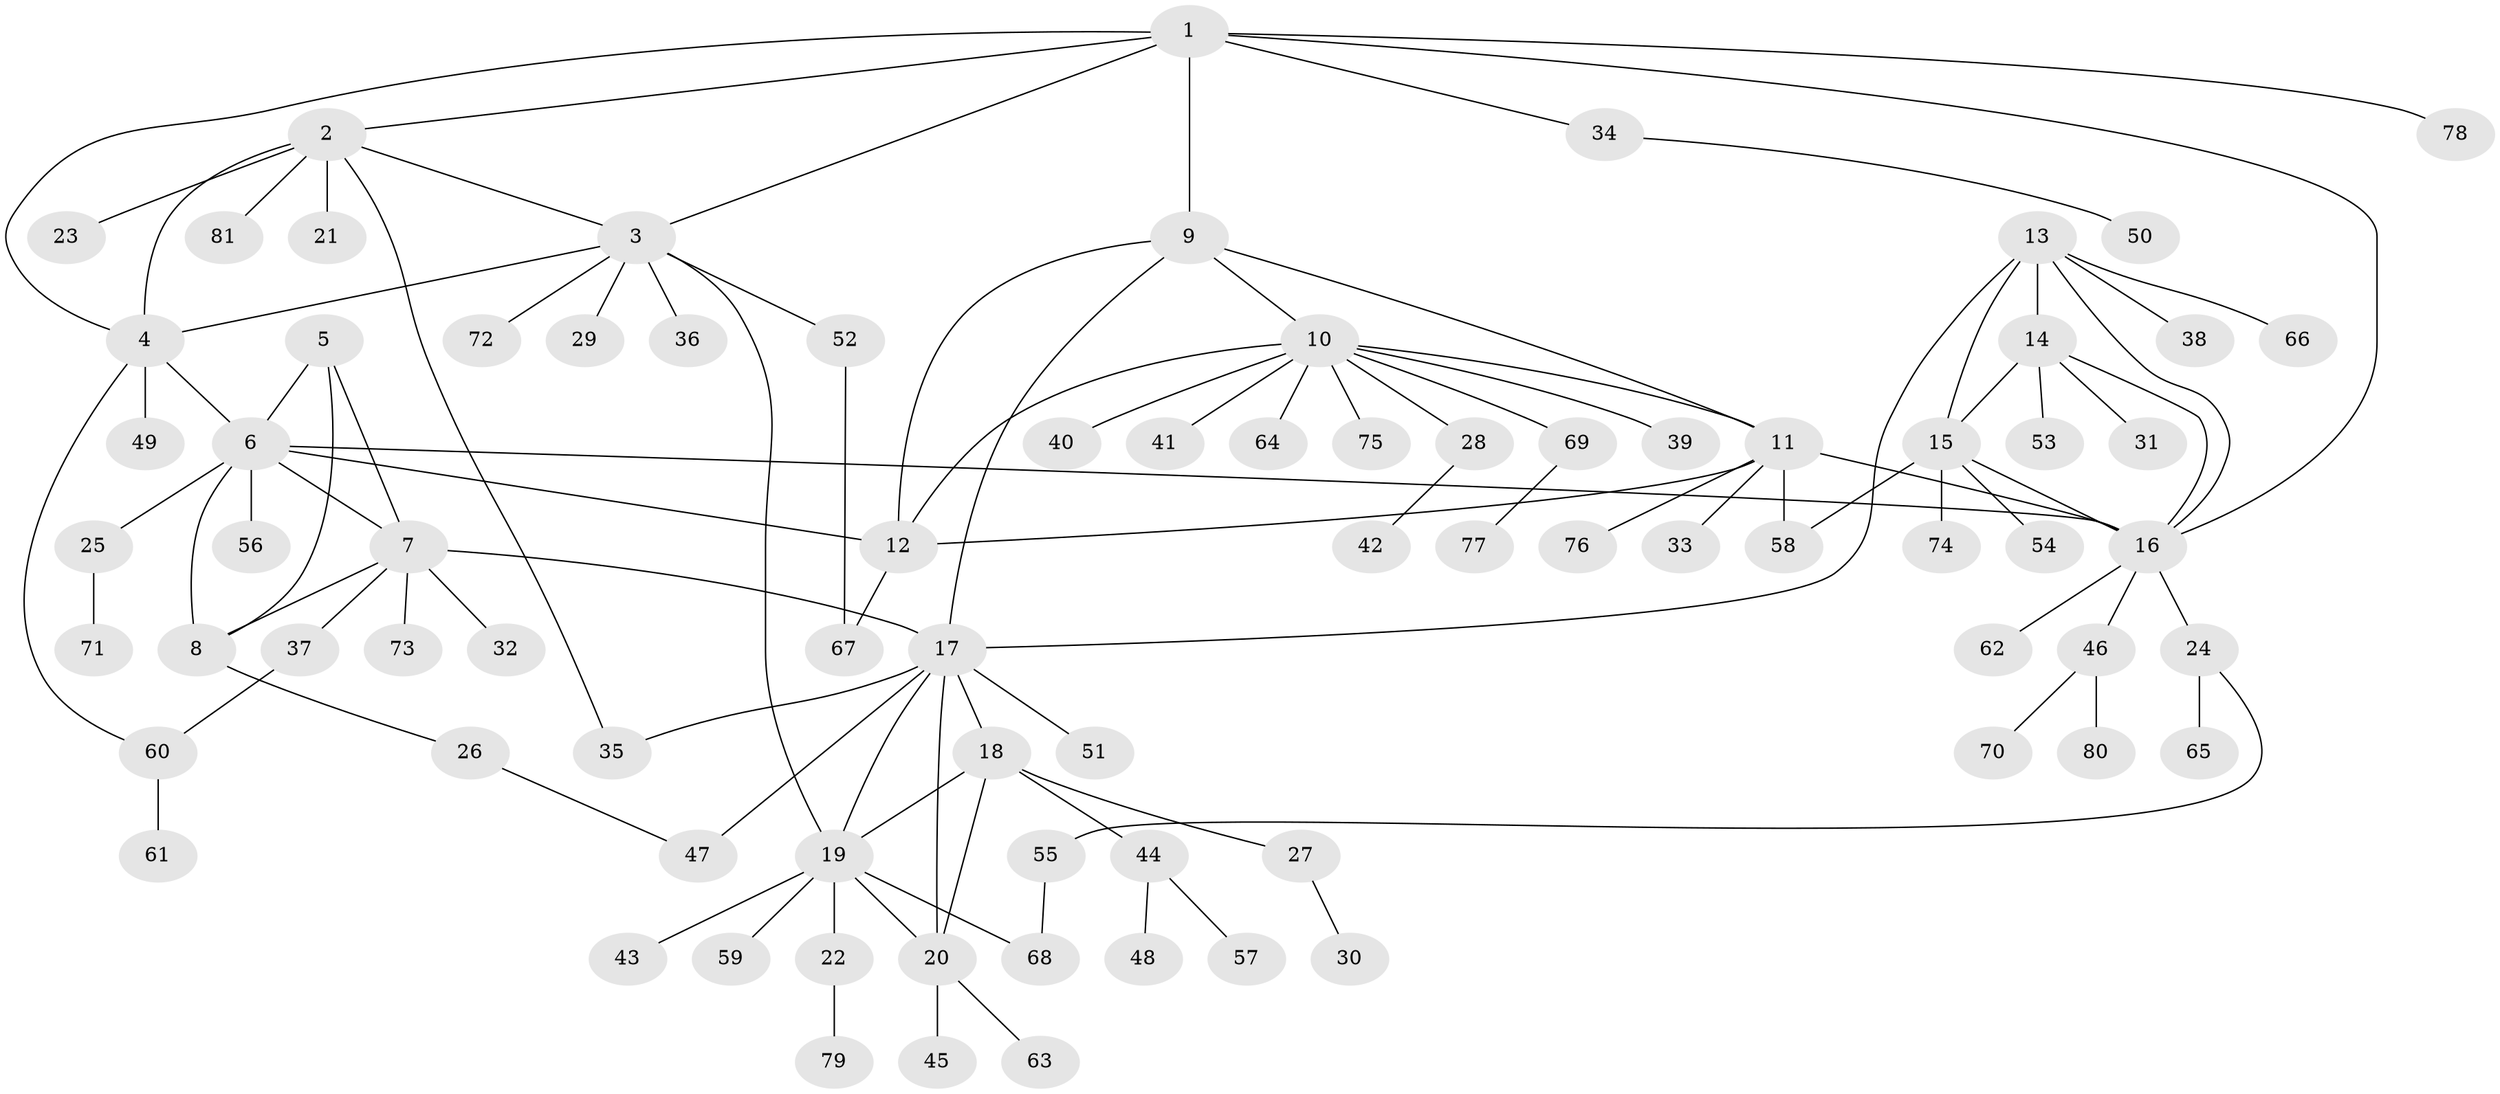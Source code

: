 // coarse degree distribution, {6: 0.08333333333333333, 5: 0.041666666666666664, 10: 0.041666666666666664, 3: 0.08333333333333333, 8: 0.041666666666666664, 4: 0.041666666666666664, 1: 0.5416666666666666, 2: 0.125}
// Generated by graph-tools (version 1.1) at 2025/19/03/04/25 18:19:51]
// undirected, 81 vertices, 107 edges
graph export_dot {
graph [start="1"]
  node [color=gray90,style=filled];
  1;
  2;
  3;
  4;
  5;
  6;
  7;
  8;
  9;
  10;
  11;
  12;
  13;
  14;
  15;
  16;
  17;
  18;
  19;
  20;
  21;
  22;
  23;
  24;
  25;
  26;
  27;
  28;
  29;
  30;
  31;
  32;
  33;
  34;
  35;
  36;
  37;
  38;
  39;
  40;
  41;
  42;
  43;
  44;
  45;
  46;
  47;
  48;
  49;
  50;
  51;
  52;
  53;
  54;
  55;
  56;
  57;
  58;
  59;
  60;
  61;
  62;
  63;
  64;
  65;
  66;
  67;
  68;
  69;
  70;
  71;
  72;
  73;
  74;
  75;
  76;
  77;
  78;
  79;
  80;
  81;
  1 -- 2;
  1 -- 3;
  1 -- 4;
  1 -- 9;
  1 -- 16;
  1 -- 34;
  1 -- 78;
  2 -- 3;
  2 -- 4;
  2 -- 21;
  2 -- 23;
  2 -- 35;
  2 -- 81;
  3 -- 4;
  3 -- 19;
  3 -- 29;
  3 -- 36;
  3 -- 52;
  3 -- 72;
  4 -- 6;
  4 -- 49;
  4 -- 60;
  5 -- 6;
  5 -- 7;
  5 -- 8;
  6 -- 7;
  6 -- 8;
  6 -- 12;
  6 -- 16;
  6 -- 25;
  6 -- 56;
  7 -- 8;
  7 -- 17;
  7 -- 32;
  7 -- 37;
  7 -- 73;
  8 -- 26;
  9 -- 10;
  9 -- 11;
  9 -- 12;
  9 -- 17;
  10 -- 11;
  10 -- 12;
  10 -- 28;
  10 -- 39;
  10 -- 40;
  10 -- 41;
  10 -- 64;
  10 -- 69;
  10 -- 75;
  11 -- 12;
  11 -- 16;
  11 -- 33;
  11 -- 58;
  11 -- 76;
  12 -- 67;
  13 -- 14;
  13 -- 15;
  13 -- 16;
  13 -- 17;
  13 -- 38;
  13 -- 66;
  14 -- 15;
  14 -- 16;
  14 -- 31;
  14 -- 53;
  15 -- 16;
  15 -- 54;
  15 -- 58;
  15 -- 74;
  16 -- 24;
  16 -- 46;
  16 -- 62;
  17 -- 18;
  17 -- 19;
  17 -- 20;
  17 -- 35;
  17 -- 47;
  17 -- 51;
  18 -- 19;
  18 -- 20;
  18 -- 27;
  18 -- 44;
  19 -- 20;
  19 -- 22;
  19 -- 43;
  19 -- 59;
  19 -- 68;
  20 -- 45;
  20 -- 63;
  22 -- 79;
  24 -- 55;
  24 -- 65;
  25 -- 71;
  26 -- 47;
  27 -- 30;
  28 -- 42;
  34 -- 50;
  37 -- 60;
  44 -- 48;
  44 -- 57;
  46 -- 70;
  46 -- 80;
  52 -- 67;
  55 -- 68;
  60 -- 61;
  69 -- 77;
}
